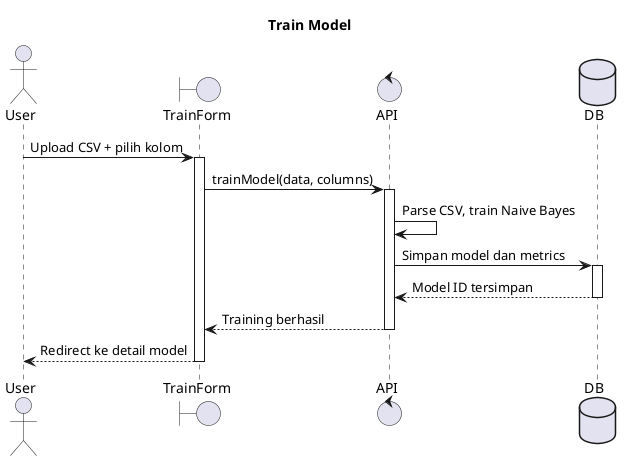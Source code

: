 @startuml Train Model
title Train Model

actor User
boundary TrainForm
control API
database DB

User -> TrainForm: Upload CSV + pilih kolom
activate TrainForm

TrainForm -> API: trainModel(data, columns)
activate API

API -> API: Parse CSV, train Naive Bayes

API -> DB: Simpan model dan metrics
activate DB
DB --> API: Model ID tersimpan
deactivate DB

API --> TrainForm: Training berhasil
deactivate API

TrainForm --> User: Redirect ke detail model
deactivate TrainForm

@enduml
